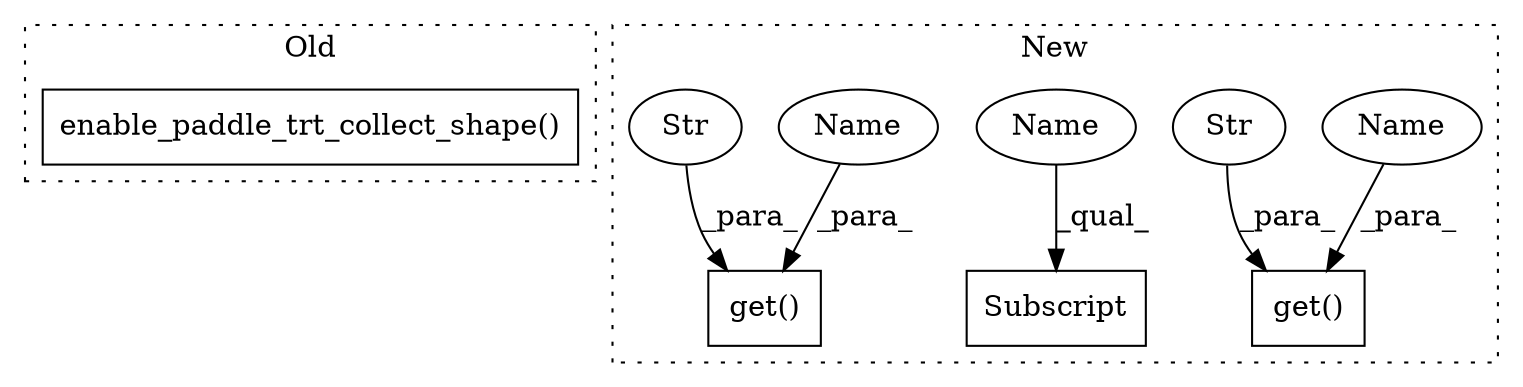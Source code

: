 digraph G {
subgraph cluster0 {
1 [label="enable_paddle_trt_collect_shape()" a="75" s="4754" l="40" shape="box"];
label = "Old";
style="dotted";
}
subgraph cluster1 {
2 [label="Subscript" a="63" s="5457,0" l="23,0" shape="box"];
3 [label="get()" a="75" s="5482,5514" l="15,1" shape="box"];
4 [label="Str" a="66" s="5497" l="11" shape="ellipse"];
5 [label="get()" a="75" s="5517,5549" l="15,1" shape="box"];
6 [label="Str" a="66" s="5532" l="11" shape="ellipse"];
7 [label="Name" a="87" s="5457" l="10" shape="ellipse"];
8 [label="Name" a="87" s="5510" l="4" shape="ellipse"];
9 [label="Name" a="87" s="5545" l="4" shape="ellipse"];
label = "New";
style="dotted";
}
4 -> 3 [label="_para_"];
6 -> 5 [label="_para_"];
7 -> 2 [label="_qual_"];
8 -> 3 [label="_para_"];
9 -> 5 [label="_para_"];
}